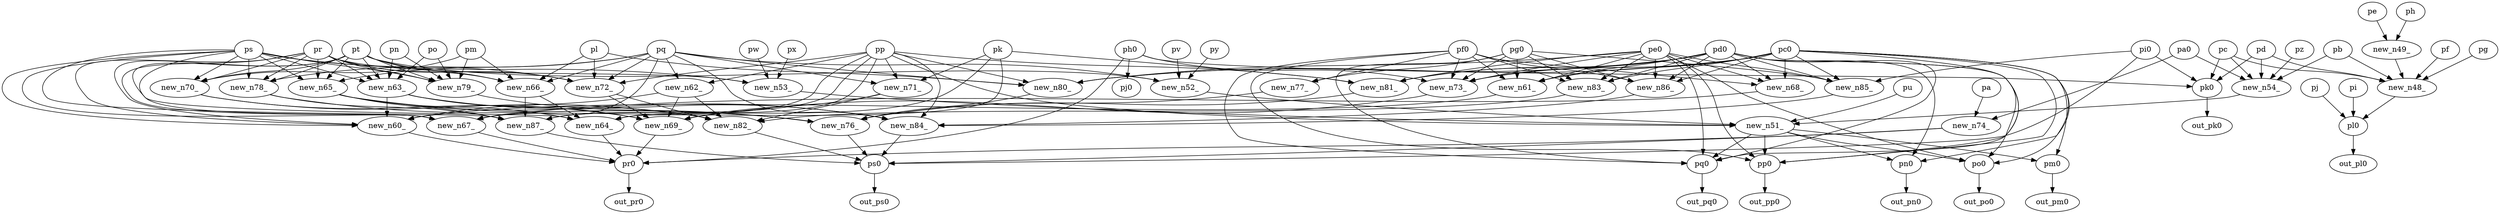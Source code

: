 digraph G {
    "ph0" -> "pk0";
    "pi0" -> "pk0";
    "pc" -> "pk0";
    "pd" -> "pk0";
    "new_n48_" -> "pl0";
    "pj" -> "pl0";
    "pi" -> "pl0";
    "pf" -> "new_n48_";
    "pg" -> "new_n48_";
    "pb" -> "new_n48_";
    "pc" -> "new_n48_";
    "pd" -> "new_n48_";
    "new_n49_" -> "new_n48_";
    "pe" -> "new_n49_";
    "ph" -> "new_n49_";
    "pc0" -> "pm0";
    "new_n51_" -> "pm0";
    "pp" -> "new_n51_";
    "pu" -> "new_n51_";
    "new_n53_" -> "new_n51_";
    "new_n52_" -> "new_n51_";
    "new_n54_" -> "new_n51_";
    "pt" -> "new_n52_";
    "py" -> "new_n52_";
    "pq" -> "new_n52_";
    "pv" -> "new_n52_";
    "ps" -> "new_n53_";
    "px" -> "new_n53_";
    "pr" -> "new_n53_";
    "pw" -> "new_n53_";
    "pd" -> "new_n54_";
    "pc" -> "new_n54_";
    "pa0" -> "new_n54_";
    "pb" -> "new_n54_";
    "pz" -> "new_n54_";
    "pc0" -> "pn0";
    "pd0" -> "pn0";
    "new_n51_" -> "pn0";
    "pc0" -> "po0";
    "pd0" -> "po0";
    "pe0" -> "po0";
    "new_n51_" -> "po0";
    "pc0" -> "pp0";
    "pd0" -> "pp0";
    "pe0" -> "pp0";
    "pf0" -> "pp0";
    "new_n51_" -> "pp0";
    "pc0" -> "pq0";
    "pd0" -> "pq0";
    "pe0" -> "pq0";
    "pf0" -> "pq0";
    "pg0" -> "pq0";
    "new_n51_" -> "pq0";
    "new_n67_" -> "pr0";
    "new_n60_" -> "pr0";
    "new_n64_" -> "pr0";
    "ph0" -> "pr0";
    "new_n74_" -> "pr0";
    "new_n69_" -> "pr0";
    "new_n62_" -> "new_n60_";
    "new_n63_" -> "new_n60_";
    "new_n61_" -> "new_n60_";
    "pr" -> "new_n60_";
    "ps" -> "new_n60_";
    "pt" -> "new_n60_";
    "pd0" -> "new_n61_";
    "pc0" -> "new_n61_";
    "pf0" -> "new_n61_";
    "pe0" -> "new_n61_";
    "pg0" -> "new_n61_";
    "pp" -> "new_n62_";
    "pq" -> "new_n62_";
    "pn" -> "new_n63_";
    "po" -> "new_n63_";
    "ps" -> "new_n63_";
    "pt" -> "new_n63_";
    "pr" -> "new_n63_";
    "new_n66_" -> "new_n64_";
    "ps" -> "new_n64_";
    "pp" -> "new_n64_";
    "new_n65_" -> "new_n64_";
    "pk" -> "new_n64_";
    "pq" -> "new_n65_";
    "pr" -> "new_n65_";
    "ps" -> "new_n65_";
    "pt" -> "new_n65_";
    "pl" -> "new_n66_";
    "pr" -> "new_n66_";
    "pm" -> "new_n66_";
    "pq" -> "new_n66_";
    "pt" -> "new_n66_";
    "pp" -> "new_n67_";
    "pq" -> "new_n67_";
    "pr" -> "new_n67_";
    "ps" -> "new_n67_";
    "pt" -> "new_n67_";
    "new_n68_" -> "new_n67_";
    "pd0" -> "new_n68_";
    "pc0" -> "new_n68_";
    "pe0" -> "new_n68_";
    "pf0" -> "new_n68_";
    "new_n70_" -> "new_n69_";
    "new_n63_" -> "new_n69_";
    "new_n62_" -> "new_n69_";
    "new_n72_" -> "new_n69_";
    "new_n71_" -> "new_n69_";
    "new_n73_" -> "new_n69_";
    "pm" -> "new_n70_";
    "pr" -> "new_n70_";
    "ps" -> "new_n70_";
    "pt" -> "new_n70_";
    "pk" -> "new_n71_";
    "pp" -> "new_n71_";
    "pq" -> "new_n71_";
    "pp" -> "new_n72_";
    "pl" -> "new_n72_";
    "pq" -> "new_n72_";
    "ps" -> "new_n72_";
    "pt" -> "new_n72_";
    "pr" -> "new_n72_";
    "pc0" -> "new_n73_";
    "pd0" -> "new_n73_";
    "pe0" -> "new_n73_";
    "ph0" -> "new_n73_";
    "pf0" -> "new_n73_";
    "pg0" -> "new_n73_";
    "pa0" -> "new_n74_";
    "pa" -> "new_n74_";
    "new_n82_" -> "ps0";
    "new_n76_" -> "ps0";
    "pi0" -> "ps0";
    "new_n84_" -> "ps0";
    "new_n87_" -> "ps0";
    "new_n74_" -> "ps0";
    "new_n78_" -> "new_n76_";
    "new_n79_" -> "new_n76_";
    "new_n80_" -> "new_n76_";
    "new_n81_" -> "new_n76_";
    "new_n65_" -> "new_n76_";
    "new_n77_" -> "new_n76_";
    "pf0" -> "new_n77_";
    "pg0" -> "new_n77_";
    "pq" -> "new_n78_";
    "pr" -> "new_n78_";
    "ps" -> "new_n78_";
    "pt" -> "new_n78_";
    "pt" -> "new_n79_";
    "po" -> "new_n79_";
    "ps" -> "new_n79_";
    "pn" -> "new_n79_";
    "pr" -> "new_n79_";
    "pm" -> "new_n79_";
    "pq" -> "new_n80_";
    "pc0" -> "new_n80_";
    "pd0" -> "new_n80_";
    "pl" -> "new_n80_";
    "pe0" -> "new_n80_";
    "pp" -> "new_n80_";
    "pd0" -> "new_n81_";
    "pc0" -> "new_n81_";
    "pp" -> "new_n81_";
    "pe0" -> "new_n81_";
    "pk" -> "new_n81_";
    "new_n70_" -> "new_n82_";
    "new_n63_" -> "new_n82_";
    "new_n62_" -> "new_n82_";
    "new_n72_" -> "new_n82_";
    "new_n71_" -> "new_n82_";
    "new_n83_" -> "new_n82_";
    "pd0" -> "new_n83_";
    "pc0" -> "new_n83_";
    "pe0" -> "new_n83_";
    "pf0" -> "new_n83_";
    "pg0" -> "new_n83_";
    "pq" -> "new_n84_";
    "new_n65_" -> "new_n84_";
    "new_n63_" -> "new_n84_";
    "new_n86_" -> "new_n84_";
    "pp" -> "new_n84_";
    "new_n85_" -> "new_n84_";
    "pd0" -> "new_n85_";
    "pc0" -> "new_n85_";
    "pg0" -> "new_n85_";
    "pe0" -> "new_n85_";
    "pi0" -> "new_n85_";
    "pd0" -> "new_n86_";
    "pc0" -> "new_n86_";
    "pg0" -> "new_n86_";
    "pe0" -> "new_n86_";
    "pf0" -> "new_n86_";
    "new_n66_" -> "new_n87_";
    "ps" -> "new_n87_";
    "pp" -> "new_n87_";
    "pk" -> "new_n87_";
    "new_n65_" -> "new_n87_";
    "new_n78_" -> "new_n87_";
    "ph0" -> "pj0";
    "pk0" -> "out_pk0";
    "pl0" -> "out_pl0";
    "pm0" -> "out_pm0";
    "pn0" -> "out_pn0";
    "po0" -> "out_po0";
    "pp0" -> "out_pp0";
    "pq0" -> "out_pq0";
    "pr0" -> "out_pr0";
    "ps0" -> "out_ps0";
}
